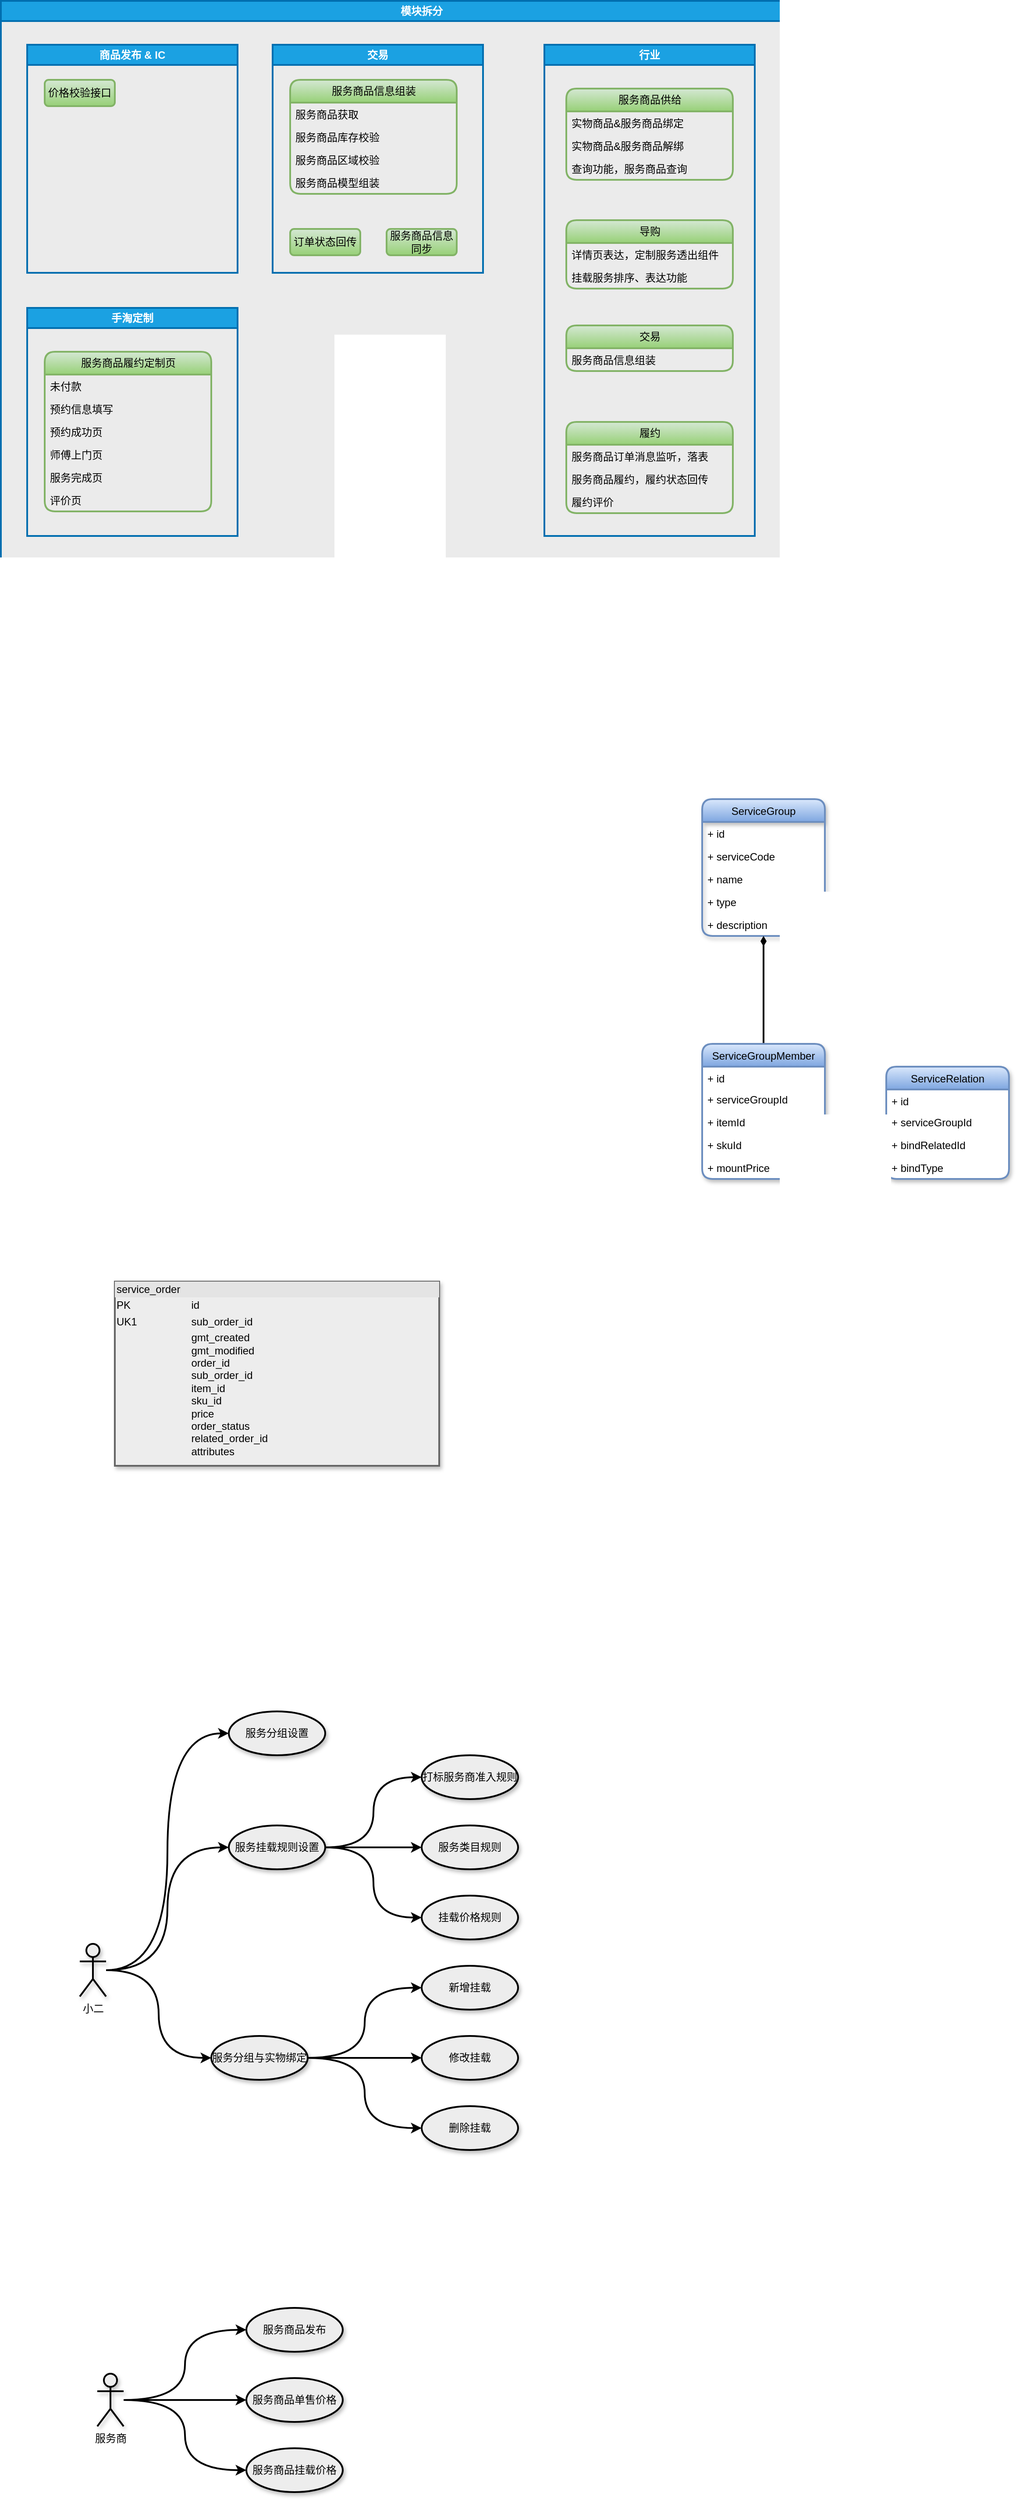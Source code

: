 <mxfile version="20.8.16" type="device"><diagram name="第 1 页" id="SeRjEghocYIVFVZNE0U9"><mxGraphModel dx="2060" dy="1200" grid="1" gridSize="10" guides="1" tooltips="1" connect="1" arrows="1" fold="1" page="1" pageScale="1" pageWidth="3500" pageHeight="5500" math="0" shadow="0"><root><mxCell id="0"/><mxCell id="1" parent="0"/><mxCell id="jtcm77as5nmBJ9ktpcVi-2" value="模块拆分" style="swimlane;whiteSpace=wrap;html=1;strokeWidth=2;fillColor=#1ba1e2;fontColor=#ffffff;strokeColor=#006EAF;swimlaneFillColor=#EBEBEB;" vertex="1" parent="1"><mxGeometry x="130" y="170" width="960" height="640" as="geometry"/></mxCell><mxCell id="jtcm77as5nmBJ9ktpcVi-4" value="商品发布 &amp;amp; IC" style="swimlane;whiteSpace=wrap;html=1;strokeWidth=2;fillColor=#1ba1e2;fontColor=#ffffff;strokeColor=#006EAF;" vertex="1" parent="jtcm77as5nmBJ9ktpcVi-2"><mxGeometry x="30" y="50" width="240" height="260" as="geometry"/></mxCell><mxCell id="jtcm77as5nmBJ9ktpcVi-12" value="价格校验接口" style="rounded=1;whiteSpace=wrap;html=1;strokeWidth=2;fillColor=#d5e8d4;gradientColor=#97d077;strokeColor=#82b366;" vertex="1" parent="jtcm77as5nmBJ9ktpcVi-4"><mxGeometry x="20" y="40" width="80" height="30" as="geometry"/></mxCell><mxCell id="jtcm77as5nmBJ9ktpcVi-6" value="手淘定制" style="swimlane;whiteSpace=wrap;html=1;strokeWidth=2;fillColor=#1ba1e2;fontColor=#ffffff;strokeColor=#006EAF;" vertex="1" parent="jtcm77as5nmBJ9ktpcVi-2"><mxGeometry x="30" y="350" width="240" height="260" as="geometry"/></mxCell><mxCell id="jtcm77as5nmBJ9ktpcVi-57" value="服务商品履约定制页" style="swimlane;fontStyle=0;childLayout=stackLayout;horizontal=1;startSize=26;fillColor=#d5e8d4;horizontalStack=0;resizeParent=1;resizeParentMax=0;resizeLast=0;collapsible=1;marginBottom=0;html=1;rounded=1;strokeWidth=2;gradientColor=#97d077;strokeColor=#82b366;" vertex="1" parent="jtcm77as5nmBJ9ktpcVi-6"><mxGeometry x="20" y="50" width="190" height="182" as="geometry"/></mxCell><mxCell id="jtcm77as5nmBJ9ktpcVi-58" value="未付款" style="text;strokeColor=none;fillColor=none;align=left;verticalAlign=top;spacingLeft=4;spacingRight=4;overflow=hidden;rotatable=0;points=[[0,0.5],[1,0.5]];portConstraint=eastwest;whiteSpace=wrap;html=1;" vertex="1" parent="jtcm77as5nmBJ9ktpcVi-57"><mxGeometry y="26" width="190" height="26" as="geometry"/></mxCell><mxCell id="jtcm77as5nmBJ9ktpcVi-59" value="预约信息填写" style="text;strokeColor=none;fillColor=none;align=left;verticalAlign=top;spacingLeft=4;spacingRight=4;overflow=hidden;rotatable=0;points=[[0,0.5],[1,0.5]];portConstraint=eastwest;whiteSpace=wrap;html=1;" vertex="1" parent="jtcm77as5nmBJ9ktpcVi-57"><mxGeometry y="52" width="190" height="26" as="geometry"/></mxCell><mxCell id="jtcm77as5nmBJ9ktpcVi-60" value="预约成功页" style="text;strokeColor=none;fillColor=none;align=left;verticalAlign=top;spacingLeft=4;spacingRight=4;overflow=hidden;rotatable=0;points=[[0,0.5],[1,0.5]];portConstraint=eastwest;whiteSpace=wrap;html=1;" vertex="1" parent="jtcm77as5nmBJ9ktpcVi-57"><mxGeometry y="78" width="190" height="26" as="geometry"/></mxCell><mxCell id="jtcm77as5nmBJ9ktpcVi-61" value="师傅上门页" style="text;strokeColor=none;fillColor=none;align=left;verticalAlign=top;spacingLeft=4;spacingRight=4;overflow=hidden;rotatable=0;points=[[0,0.5],[1,0.5]];portConstraint=eastwest;whiteSpace=wrap;html=1;" vertex="1" parent="jtcm77as5nmBJ9ktpcVi-57"><mxGeometry y="104" width="190" height="26" as="geometry"/></mxCell><mxCell id="jtcm77as5nmBJ9ktpcVi-62" value="服务完成页" style="text;strokeColor=none;fillColor=none;align=left;verticalAlign=top;spacingLeft=4;spacingRight=4;overflow=hidden;rotatable=0;points=[[0,0.5],[1,0.5]];portConstraint=eastwest;whiteSpace=wrap;html=1;" vertex="1" parent="jtcm77as5nmBJ9ktpcVi-57"><mxGeometry y="130" width="190" height="26" as="geometry"/></mxCell><mxCell id="jtcm77as5nmBJ9ktpcVi-63" value="评价页" style="text;strokeColor=none;fillColor=none;align=left;verticalAlign=top;spacingLeft=4;spacingRight=4;overflow=hidden;rotatable=0;points=[[0,0.5],[1,0.5]];portConstraint=eastwest;whiteSpace=wrap;html=1;" vertex="1" parent="jtcm77as5nmBJ9ktpcVi-57"><mxGeometry y="156" width="190" height="26" as="geometry"/></mxCell><mxCell id="jtcm77as5nmBJ9ktpcVi-7" value="交易" style="swimlane;whiteSpace=wrap;html=1;strokeWidth=2;fillColor=#1ba1e2;fontColor=#ffffff;strokeColor=#006EAF;" vertex="1" parent="jtcm77as5nmBJ9ktpcVi-2"><mxGeometry x="310" y="50" width="240" height="260" as="geometry"/></mxCell><mxCell id="jtcm77as5nmBJ9ktpcVi-26" value="订单状态回传" style="rounded=1;whiteSpace=wrap;html=1;strokeWidth=2;fillColor=#d5e8d4;gradientColor=#97d077;strokeColor=#82b366;" vertex="1" parent="jtcm77as5nmBJ9ktpcVi-7"><mxGeometry x="20" y="210" width="80" height="30" as="geometry"/></mxCell><mxCell id="jtcm77as5nmBJ9ktpcVi-27" value="服务商品信息组装" style="swimlane;fontStyle=0;childLayout=stackLayout;horizontal=1;startSize=26;fillColor=#d5e8d4;horizontalStack=0;resizeParent=1;resizeParentMax=0;resizeLast=0;collapsible=1;marginBottom=0;html=1;rounded=1;strokeWidth=2;gradientColor=#97d077;strokeColor=#82b366;" vertex="1" parent="jtcm77as5nmBJ9ktpcVi-7"><mxGeometry x="20" y="40" width="190" height="130" as="geometry"/></mxCell><mxCell id="jtcm77as5nmBJ9ktpcVi-28" value="服务商品获取" style="text;strokeColor=none;fillColor=none;align=left;verticalAlign=top;spacingLeft=4;spacingRight=4;overflow=hidden;rotatable=0;points=[[0,0.5],[1,0.5]];portConstraint=eastwest;whiteSpace=wrap;html=1;" vertex="1" parent="jtcm77as5nmBJ9ktpcVi-27"><mxGeometry y="26" width="190" height="26" as="geometry"/></mxCell><mxCell id="jtcm77as5nmBJ9ktpcVi-29" value="服务商品库存校验" style="text;strokeColor=none;fillColor=none;align=left;verticalAlign=top;spacingLeft=4;spacingRight=4;overflow=hidden;rotatable=0;points=[[0,0.5],[1,0.5]];portConstraint=eastwest;whiteSpace=wrap;html=1;" vertex="1" parent="jtcm77as5nmBJ9ktpcVi-27"><mxGeometry y="52" width="190" height="26" as="geometry"/></mxCell><mxCell id="jtcm77as5nmBJ9ktpcVi-30" value="服务商品区域校验" style="text;strokeColor=none;fillColor=none;align=left;verticalAlign=top;spacingLeft=4;spacingRight=4;overflow=hidden;rotatable=0;points=[[0,0.5],[1,0.5]];portConstraint=eastwest;whiteSpace=wrap;html=1;" vertex="1" parent="jtcm77as5nmBJ9ktpcVi-27"><mxGeometry y="78" width="190" height="26" as="geometry"/></mxCell><mxCell id="jtcm77as5nmBJ9ktpcVi-32" value="服务商品模型组装" style="text;strokeColor=none;fillColor=none;align=left;verticalAlign=top;spacingLeft=4;spacingRight=4;overflow=hidden;rotatable=0;points=[[0,0.5],[1,0.5]];portConstraint=eastwest;whiteSpace=wrap;html=1;" vertex="1" parent="jtcm77as5nmBJ9ktpcVi-27"><mxGeometry y="104" width="190" height="26" as="geometry"/></mxCell><mxCell id="jtcm77as5nmBJ9ktpcVi-56" value="服务商品信息同步" style="rounded=1;whiteSpace=wrap;html=1;strokeWidth=2;fillColor=#d5e8d4;gradientColor=#97d077;strokeColor=#82b366;" vertex="1" parent="jtcm77as5nmBJ9ktpcVi-7"><mxGeometry x="130" y="210" width="80" height="30" as="geometry"/></mxCell><mxCell id="jtcm77as5nmBJ9ktpcVi-34" value="行业" style="swimlane;whiteSpace=wrap;html=1;strokeWidth=2;fillColor=#1ba1e2;fontColor=#ffffff;strokeColor=#006EAF;" vertex="1" parent="jtcm77as5nmBJ9ktpcVi-2"><mxGeometry x="620" y="50" width="240" height="560" as="geometry"/></mxCell><mxCell id="jtcm77as5nmBJ9ktpcVi-40" value="服务商品供给" style="swimlane;fontStyle=0;childLayout=stackLayout;horizontal=1;startSize=26;fillColor=#d5e8d4;horizontalStack=0;resizeParent=1;resizeParentMax=0;resizeLast=0;collapsible=1;marginBottom=0;html=1;rounded=1;strokeWidth=2;gradientColor=#97d077;strokeColor=#82b366;" vertex="1" parent="jtcm77as5nmBJ9ktpcVi-34"><mxGeometry x="25" y="50" width="190" height="104" as="geometry"/></mxCell><mxCell id="jtcm77as5nmBJ9ktpcVi-41" value="实物商品&amp;amp;服务商品绑定" style="text;strokeColor=none;fillColor=none;align=left;verticalAlign=top;spacingLeft=4;spacingRight=4;overflow=hidden;rotatable=0;points=[[0,0.5],[1,0.5]];portConstraint=eastwest;whiteSpace=wrap;html=1;" vertex="1" parent="jtcm77as5nmBJ9ktpcVi-40"><mxGeometry y="26" width="190" height="26" as="geometry"/></mxCell><mxCell id="jtcm77as5nmBJ9ktpcVi-42" value="实物商品&amp;amp;服务商品解绑" style="text;strokeColor=none;fillColor=none;align=left;verticalAlign=top;spacingLeft=4;spacingRight=4;overflow=hidden;rotatable=0;points=[[0,0.5],[1,0.5]];portConstraint=eastwest;whiteSpace=wrap;html=1;" vertex="1" parent="jtcm77as5nmBJ9ktpcVi-40"><mxGeometry y="52" width="190" height="26" as="geometry"/></mxCell><mxCell id="jtcm77as5nmBJ9ktpcVi-43" value="查询功能，服务商品查询" style="text;strokeColor=none;fillColor=none;align=left;verticalAlign=top;spacingLeft=4;spacingRight=4;overflow=hidden;rotatable=0;points=[[0,0.5],[1,0.5]];portConstraint=eastwest;whiteSpace=wrap;html=1;" vertex="1" parent="jtcm77as5nmBJ9ktpcVi-40"><mxGeometry y="78" width="190" height="26" as="geometry"/></mxCell><mxCell id="jtcm77as5nmBJ9ktpcVi-45" value="履约" style="swimlane;fontStyle=0;childLayout=stackLayout;horizontal=1;startSize=26;fillColor=#d5e8d4;horizontalStack=0;resizeParent=1;resizeParentMax=0;resizeLast=0;collapsible=1;marginBottom=0;html=1;rounded=1;strokeWidth=2;gradientColor=#97d077;strokeColor=#82b366;" vertex="1" parent="jtcm77as5nmBJ9ktpcVi-34"><mxGeometry x="25" y="430" width="190" height="104" as="geometry"/></mxCell><mxCell id="jtcm77as5nmBJ9ktpcVi-46" value="服务商品订单消息监听，落表" style="text;strokeColor=none;fillColor=none;align=left;verticalAlign=top;spacingLeft=4;spacingRight=4;overflow=hidden;rotatable=0;points=[[0,0.5],[1,0.5]];portConstraint=eastwest;whiteSpace=wrap;html=1;" vertex="1" parent="jtcm77as5nmBJ9ktpcVi-45"><mxGeometry y="26" width="190" height="26" as="geometry"/></mxCell><mxCell id="jtcm77as5nmBJ9ktpcVi-47" value="服务商品履约，履约状态回传" style="text;strokeColor=none;fillColor=none;align=left;verticalAlign=top;spacingLeft=4;spacingRight=4;overflow=hidden;rotatable=0;points=[[0,0.5],[1,0.5]];portConstraint=eastwest;whiteSpace=wrap;html=1;" vertex="1" parent="jtcm77as5nmBJ9ktpcVi-45"><mxGeometry y="52" width="190" height="26" as="geometry"/></mxCell><mxCell id="jtcm77as5nmBJ9ktpcVi-48" value="履约评价" style="text;strokeColor=none;fillColor=none;align=left;verticalAlign=top;spacingLeft=4;spacingRight=4;overflow=hidden;rotatable=0;points=[[0,0.5],[1,0.5]];portConstraint=eastwest;whiteSpace=wrap;html=1;" vertex="1" parent="jtcm77as5nmBJ9ktpcVi-45"><mxGeometry y="78" width="190" height="26" as="geometry"/></mxCell><mxCell id="jtcm77as5nmBJ9ktpcVi-49" value="导购" style="swimlane;fontStyle=0;childLayout=stackLayout;horizontal=1;startSize=26;fillColor=#d5e8d4;horizontalStack=0;resizeParent=1;resizeParentMax=0;resizeLast=0;collapsible=1;marginBottom=0;html=1;rounded=1;strokeWidth=2;gradientColor=#97d077;strokeColor=#82b366;" vertex="1" parent="jtcm77as5nmBJ9ktpcVi-34"><mxGeometry x="25" y="200" width="190" height="78" as="geometry"/></mxCell><mxCell id="jtcm77as5nmBJ9ktpcVi-50" value="详情页表达，定制服务透出组件" style="text;strokeColor=none;fillColor=none;align=left;verticalAlign=top;spacingLeft=4;spacingRight=4;overflow=hidden;rotatable=0;points=[[0,0.5],[1,0.5]];portConstraint=eastwest;whiteSpace=wrap;html=1;" vertex="1" parent="jtcm77as5nmBJ9ktpcVi-49"><mxGeometry y="26" width="190" height="26" as="geometry"/></mxCell><mxCell id="jtcm77as5nmBJ9ktpcVi-51" value="挂载服务排序、表达功能" style="text;strokeColor=none;fillColor=none;align=left;verticalAlign=top;spacingLeft=4;spacingRight=4;overflow=hidden;rotatable=0;points=[[0,0.5],[1,0.5]];portConstraint=eastwest;whiteSpace=wrap;html=1;" vertex="1" parent="jtcm77as5nmBJ9ktpcVi-49"><mxGeometry y="52" width="190" height="26" as="geometry"/></mxCell><mxCell id="jtcm77as5nmBJ9ktpcVi-53" value="交易" style="swimlane;fontStyle=0;childLayout=stackLayout;horizontal=1;startSize=26;fillColor=#d5e8d4;horizontalStack=0;resizeParent=1;resizeParentMax=0;resizeLast=0;collapsible=1;marginBottom=0;html=1;rounded=1;strokeWidth=2;gradientColor=#97d077;strokeColor=#82b366;" vertex="1" parent="jtcm77as5nmBJ9ktpcVi-34"><mxGeometry x="25" y="320" width="190" height="52" as="geometry"/></mxCell><mxCell id="jtcm77as5nmBJ9ktpcVi-54" value="服务商品信息组装" style="text;strokeColor=none;fillColor=none;align=left;verticalAlign=top;spacingLeft=4;spacingRight=4;overflow=hidden;rotatable=0;points=[[0,0.5],[1,0.5]];portConstraint=eastwest;whiteSpace=wrap;html=1;" vertex="1" parent="jtcm77as5nmBJ9ktpcVi-53"><mxGeometry y="26" width="190" height="26" as="geometry"/></mxCell><mxCell id="jtcm77as5nmBJ9ktpcVi-69" value="ServiceGroup" style="swimlane;fontStyle=0;childLayout=stackLayout;horizontal=1;startSize=26;fillColor=#dae8fc;horizontalStack=0;resizeParent=1;resizeParentMax=0;resizeLast=0;collapsible=1;marginBottom=0;rounded=1;shadow=1;strokeWidth=2;gradientColor=#7ea6e0;strokeColor=#6c8ebf;" vertex="1" parent="1"><mxGeometry x="930" y="1080" width="140" height="156" as="geometry"/></mxCell><mxCell id="jtcm77as5nmBJ9ktpcVi-71" value="+ id" style="text;strokeColor=none;fillColor=none;align=left;verticalAlign=top;spacingLeft=4;spacingRight=4;overflow=hidden;rotatable=0;points=[[0,0.5],[1,0.5]];portConstraint=eastwest;" vertex="1" parent="jtcm77as5nmBJ9ktpcVi-69"><mxGeometry y="26" width="140" height="26" as="geometry"/></mxCell><mxCell id="jtcm77as5nmBJ9ktpcVi-72" value="+ serviceCode" style="text;strokeColor=none;fillColor=none;align=left;verticalAlign=top;spacingLeft=4;spacingRight=4;overflow=hidden;rotatable=0;points=[[0,0.5],[1,0.5]];portConstraint=eastwest;" vertex="1" parent="jtcm77as5nmBJ9ktpcVi-69"><mxGeometry y="52" width="140" height="26" as="geometry"/></mxCell><mxCell id="jtcm77as5nmBJ9ktpcVi-73" value="+ name" style="text;strokeColor=none;fillColor=none;align=left;verticalAlign=top;spacingLeft=4;spacingRight=4;overflow=hidden;rotatable=0;points=[[0,0.5],[1,0.5]];portConstraint=eastwest;" vertex="1" parent="jtcm77as5nmBJ9ktpcVi-69"><mxGeometry y="78" width="140" height="26" as="geometry"/></mxCell><mxCell id="jtcm77as5nmBJ9ktpcVi-75" value="+ type" style="text;strokeColor=none;fillColor=none;align=left;verticalAlign=top;spacingLeft=4;spacingRight=4;overflow=hidden;rotatable=0;points=[[0,0.5],[1,0.5]];portConstraint=eastwest;" vertex="1" parent="jtcm77as5nmBJ9ktpcVi-69"><mxGeometry y="104" width="140" height="26" as="geometry"/></mxCell><mxCell id="jtcm77as5nmBJ9ktpcVi-74" value="+ description" style="text;strokeColor=none;fillColor=none;align=left;verticalAlign=top;spacingLeft=4;spacingRight=4;overflow=hidden;rotatable=0;points=[[0,0.5],[1,0.5]];portConstraint=eastwest;" vertex="1" parent="jtcm77as5nmBJ9ktpcVi-69"><mxGeometry y="130" width="140" height="26" as="geometry"/></mxCell><mxCell id="jtcm77as5nmBJ9ktpcVi-96" style="edgeStyle=orthogonalEdgeStyle;rounded=0;orthogonalLoop=1;jettySize=auto;html=1;strokeWidth=2;endArrow=diamondThin;endFill=1;" edge="1" parent="1" source="jtcm77as5nmBJ9ktpcVi-76" target="jtcm77as5nmBJ9ktpcVi-69"><mxGeometry relative="1" as="geometry"><mxPoint x="1000" y="1218" as="targetPoint"/></mxGeometry></mxCell><mxCell id="jtcm77as5nmBJ9ktpcVi-76" value="ServiceGroupMember" style="swimlane;fontStyle=0;childLayout=stackLayout;horizontal=1;startSize=26;fillColor=#dae8fc;horizontalStack=0;resizeParent=1;resizeParentMax=0;resizeLast=0;collapsible=1;marginBottom=0;rounded=1;shadow=1;strokeWidth=2;gradientColor=#7ea6e0;strokeColor=#6c8ebf;swimlaneFillColor=default;" vertex="1" parent="1"><mxGeometry x="930" y="1359" width="140" height="154" as="geometry"/></mxCell><mxCell id="jtcm77as5nmBJ9ktpcVi-77" value="+ id" style="text;strokeColor=none;fillColor=none;align=left;verticalAlign=top;spacingLeft=4;spacingRight=4;overflow=hidden;rotatable=0;points=[[0,0.5],[1,0.5]];portConstraint=eastwest;" vertex="1" parent="jtcm77as5nmBJ9ktpcVi-76"><mxGeometry y="26" width="140" height="24" as="geometry"/></mxCell><mxCell id="jtcm77as5nmBJ9ktpcVi-78" value="+ serviceGroupId" style="text;strokeColor=none;fillColor=none;align=left;verticalAlign=top;spacingLeft=4;spacingRight=4;overflow=hidden;rotatable=0;points=[[0,0.5],[1,0.5]];portConstraint=eastwest;" vertex="1" parent="jtcm77as5nmBJ9ktpcVi-76"><mxGeometry y="50" width="140" height="26" as="geometry"/></mxCell><mxCell id="jtcm77as5nmBJ9ktpcVi-79" value="+ itemId" style="text;strokeColor=none;fillColor=none;align=left;verticalAlign=top;spacingLeft=4;spacingRight=4;overflow=hidden;rotatable=0;points=[[0,0.5],[1,0.5]];portConstraint=eastwest;" vertex="1" parent="jtcm77as5nmBJ9ktpcVi-76"><mxGeometry y="76" width="140" height="26" as="geometry"/></mxCell><mxCell id="jtcm77as5nmBJ9ktpcVi-80" value="+ skuId" style="text;strokeColor=none;fillColor=none;align=left;verticalAlign=top;spacingLeft=4;spacingRight=4;overflow=hidden;rotatable=0;points=[[0,0.5],[1,0.5]];portConstraint=eastwest;" vertex="1" parent="jtcm77as5nmBJ9ktpcVi-76"><mxGeometry y="102" width="140" height="26" as="geometry"/></mxCell><mxCell id="jtcm77as5nmBJ9ktpcVi-144" value="+ mountPrice" style="text;strokeColor=none;fillColor=none;align=left;verticalAlign=top;spacingLeft=4;spacingRight=4;overflow=hidden;rotatable=0;points=[[0,0.5],[1,0.5]];portConstraint=eastwest;" vertex="1" parent="jtcm77as5nmBJ9ktpcVi-76"><mxGeometry y="128" width="140" height="26" as="geometry"/></mxCell><mxCell id="jtcm77as5nmBJ9ktpcVi-98" value="&lt;div style=&quot;box-sizing:border-box;width:100%;background:#e4e4e4;padding:2px;&quot;&gt;service_order&lt;/div&gt;&lt;table style=&quot;width:100%;font-size:1em;&quot; cellpadding=&quot;2&quot; cellspacing=&quot;0&quot;&gt;&lt;tbody&gt;&lt;tr&gt;&lt;td&gt;PK&lt;/td&gt;&lt;td&gt;id&lt;/td&gt;&lt;/tr&gt;&lt;tr&gt;&lt;td&gt;UK1&lt;/td&gt;&lt;td&gt;sub_order_id&lt;/td&gt;&lt;/tr&gt;&lt;tr&gt;&lt;td&gt;&lt;/td&gt;&lt;td&gt;gmt_created&lt;br&gt;gmt_modified&lt;br&gt;order_id&lt;br&gt;sub_order_id&lt;br&gt;item_id&lt;br&gt;sku_id&lt;br&gt;price&lt;br&gt;order_status&lt;br&gt;related_order_id&lt;br&gt;attributes&lt;br&gt;&lt;br&gt;&lt;br&gt;&lt;/td&gt;&lt;/tr&gt;&lt;/tbody&gt;&lt;/table&gt;" style="verticalAlign=top;align=left;overflow=fill;html=1;rounded=0;shadow=1;strokeWidth=2;fillColor=#EDEDED;gradientColor=none;strokeColor=#666666;" vertex="1" parent="1"><mxGeometry x="260" y="1630" width="370" height="210" as="geometry"/></mxCell><mxCell id="jtcm77as5nmBJ9ktpcVi-111" style="edgeStyle=orthogonalEdgeStyle;curved=1;rounded=0;orthogonalLoop=1;jettySize=auto;html=1;entryX=0;entryY=0.5;entryDx=0;entryDy=0;strokeWidth=2;endArrow=classic;endFill=1;" edge="1" parent="1" source="jtcm77as5nmBJ9ktpcVi-99" target="jtcm77as5nmBJ9ktpcVi-108"><mxGeometry relative="1" as="geometry"/></mxCell><mxCell id="jtcm77as5nmBJ9ktpcVi-125" style="edgeStyle=orthogonalEdgeStyle;curved=1;rounded=0;orthogonalLoop=1;jettySize=auto;html=1;entryX=0;entryY=0.5;entryDx=0;entryDy=0;strokeWidth=2;endArrow=classic;endFill=1;" edge="1" parent="1" source="jtcm77as5nmBJ9ktpcVi-99" target="jtcm77as5nmBJ9ktpcVi-119"><mxGeometry relative="1" as="geometry"/></mxCell><mxCell id="jtcm77as5nmBJ9ktpcVi-138" style="edgeStyle=orthogonalEdgeStyle;curved=1;rounded=0;orthogonalLoop=1;jettySize=auto;html=1;entryX=0;entryY=0.5;entryDx=0;entryDy=0;strokeWidth=2;endArrow=classic;endFill=1;" edge="1" parent="1" source="jtcm77as5nmBJ9ktpcVi-99" target="jtcm77as5nmBJ9ktpcVi-134"><mxGeometry relative="1" as="geometry"/></mxCell><mxCell id="jtcm77as5nmBJ9ktpcVi-99" value="小二" style="shape=umlActor;verticalLabelPosition=bottom;verticalAlign=top;html=1;rounded=0;shadow=1;strokeWidth=2;fillColor=#EDEDED;gradientColor=none;" vertex="1" parent="1"><mxGeometry x="220" y="2385" width="30" height="60" as="geometry"/></mxCell><mxCell id="jtcm77as5nmBJ9ktpcVi-105" style="edgeStyle=orthogonalEdgeStyle;rounded=0;orthogonalLoop=1;jettySize=auto;html=1;entryX=0;entryY=0.5;entryDx=0;entryDy=0;strokeWidth=2;endArrow=classic;endFill=1;curved=1;" edge="1" parent="1" source="jtcm77as5nmBJ9ktpcVi-102" target="jtcm77as5nmBJ9ktpcVi-104"><mxGeometry relative="1" as="geometry"/></mxCell><mxCell id="jtcm77as5nmBJ9ktpcVi-127" style="edgeStyle=orthogonalEdgeStyle;curved=1;rounded=0;orthogonalLoop=1;jettySize=auto;html=1;entryX=0;entryY=0.5;entryDx=0;entryDy=0;strokeWidth=2;endArrow=classic;endFill=1;" edge="1" parent="1" source="jtcm77as5nmBJ9ktpcVi-102" target="jtcm77as5nmBJ9ktpcVi-126"><mxGeometry relative="1" as="geometry"/></mxCell><mxCell id="jtcm77as5nmBJ9ktpcVi-129" style="edgeStyle=orthogonalEdgeStyle;curved=1;rounded=0;orthogonalLoop=1;jettySize=auto;html=1;entryX=0;entryY=0.5;entryDx=0;entryDy=0;strokeWidth=2;endArrow=classic;endFill=1;" edge="1" parent="1" source="jtcm77as5nmBJ9ktpcVi-102" target="jtcm77as5nmBJ9ktpcVi-128"><mxGeometry relative="1" as="geometry"/></mxCell><mxCell id="jtcm77as5nmBJ9ktpcVi-102" value="服务商" style="shape=umlActor;verticalLabelPosition=bottom;verticalAlign=top;html=1;rounded=0;shadow=1;strokeWidth=2;fillColor=#EDEDED;gradientColor=none;" vertex="1" parent="1"><mxGeometry x="240" y="2875" width="30" height="60" as="geometry"/></mxCell><mxCell id="jtcm77as5nmBJ9ktpcVi-104" value="服务商品发布" style="ellipse;whiteSpace=wrap;html=1;rounded=0;shadow=1;strokeWidth=2;fillColor=#EDEDED;gradientColor=none;" vertex="1" parent="1"><mxGeometry x="410" y="2800" width="110" height="50" as="geometry"/></mxCell><mxCell id="jtcm77as5nmBJ9ktpcVi-123" style="edgeStyle=orthogonalEdgeStyle;curved=1;rounded=0;orthogonalLoop=1;jettySize=auto;html=1;entryX=0;entryY=0.5;entryDx=0;entryDy=0;strokeWidth=2;endArrow=classic;endFill=1;" edge="1" parent="1" source="jtcm77as5nmBJ9ktpcVi-108" target="jtcm77as5nmBJ9ktpcVi-120"><mxGeometry relative="1" as="geometry"/></mxCell><mxCell id="jtcm77as5nmBJ9ktpcVi-124" style="edgeStyle=orthogonalEdgeStyle;curved=1;rounded=0;orthogonalLoop=1;jettySize=auto;html=1;entryX=0;entryY=0.5;entryDx=0;entryDy=0;strokeWidth=2;endArrow=classic;endFill=1;" edge="1" parent="1" source="jtcm77as5nmBJ9ktpcVi-108" target="jtcm77as5nmBJ9ktpcVi-121"><mxGeometry relative="1" as="geometry"/></mxCell><mxCell id="jtcm77as5nmBJ9ktpcVi-131" style="edgeStyle=orthogonalEdgeStyle;curved=1;rounded=0;orthogonalLoop=1;jettySize=auto;html=1;entryX=0;entryY=0.5;entryDx=0;entryDy=0;strokeWidth=2;endArrow=classic;endFill=1;" edge="1" parent="1" source="jtcm77as5nmBJ9ktpcVi-108" target="jtcm77as5nmBJ9ktpcVi-130"><mxGeometry relative="1" as="geometry"/></mxCell><mxCell id="jtcm77as5nmBJ9ktpcVi-108" value="服务挂载规则设置" style="ellipse;whiteSpace=wrap;html=1;rounded=0;shadow=1;strokeWidth=2;fillColor=#EDEDED;gradientColor=none;" vertex="1" parent="1"><mxGeometry x="390" y="2250" width="110" height="50" as="geometry"/></mxCell><mxCell id="jtcm77as5nmBJ9ktpcVi-109" value="修改挂载" style="ellipse;whiteSpace=wrap;html=1;rounded=0;shadow=1;strokeWidth=2;fillColor=#EDEDED;gradientColor=none;" vertex="1" parent="1"><mxGeometry x="610" y="2490" width="110" height="50" as="geometry"/></mxCell><mxCell id="jtcm77as5nmBJ9ktpcVi-110" value="删除挂载" style="ellipse;whiteSpace=wrap;html=1;rounded=0;shadow=1;strokeWidth=2;fillColor=#EDEDED;gradientColor=none;" vertex="1" parent="1"><mxGeometry x="610" y="2570" width="110" height="50" as="geometry"/></mxCell><mxCell id="jtcm77as5nmBJ9ktpcVi-119" value="服务分组设置" style="ellipse;whiteSpace=wrap;html=1;rounded=0;shadow=1;strokeWidth=2;fillColor=#EDEDED;gradientColor=none;" vertex="1" parent="1"><mxGeometry x="390" y="2120" width="110" height="50" as="geometry"/></mxCell><mxCell id="jtcm77as5nmBJ9ktpcVi-120" value="打标服务商准入规则" style="ellipse;whiteSpace=wrap;html=1;rounded=0;shadow=1;strokeWidth=2;fillColor=#EDEDED;gradientColor=none;" vertex="1" parent="1"><mxGeometry x="610" y="2170" width="110" height="50" as="geometry"/></mxCell><mxCell id="jtcm77as5nmBJ9ktpcVi-121" value="服务类目规则" style="ellipse;whiteSpace=wrap;html=1;rounded=0;shadow=1;strokeWidth=2;fillColor=#EDEDED;gradientColor=none;" vertex="1" parent="1"><mxGeometry x="610" y="2250" width="110" height="50" as="geometry"/></mxCell><mxCell id="jtcm77as5nmBJ9ktpcVi-126" value="服务商品单售价格" style="ellipse;whiteSpace=wrap;html=1;rounded=0;shadow=1;strokeWidth=2;fillColor=#EDEDED;gradientColor=none;" vertex="1" parent="1"><mxGeometry x="410" y="2880" width="110" height="50" as="geometry"/></mxCell><mxCell id="jtcm77as5nmBJ9ktpcVi-128" value="服务商品挂载价格" style="ellipse;whiteSpace=wrap;html=1;rounded=0;shadow=1;strokeWidth=2;fillColor=#EDEDED;gradientColor=none;" vertex="1" parent="1"><mxGeometry x="410" y="2960" width="110" height="50" as="geometry"/></mxCell><mxCell id="jtcm77as5nmBJ9ktpcVi-130" value="挂载价格规则" style="ellipse;whiteSpace=wrap;html=1;rounded=0;shadow=1;strokeWidth=2;fillColor=#EDEDED;gradientColor=none;" vertex="1" parent="1"><mxGeometry x="610" y="2330" width="110" height="50" as="geometry"/></mxCell><mxCell id="jtcm77as5nmBJ9ktpcVi-132" value="新增挂载" style="ellipse;whiteSpace=wrap;html=1;rounded=0;shadow=1;strokeWidth=2;fillColor=#EDEDED;gradientColor=none;" vertex="1" parent="1"><mxGeometry x="610" y="2410" width="110" height="50" as="geometry"/></mxCell><mxCell id="jtcm77as5nmBJ9ktpcVi-135" style="edgeStyle=orthogonalEdgeStyle;curved=1;rounded=0;orthogonalLoop=1;jettySize=auto;html=1;entryX=0;entryY=0.5;entryDx=0;entryDy=0;strokeWidth=2;endArrow=classic;endFill=1;" edge="1" parent="1" source="jtcm77as5nmBJ9ktpcVi-134" target="jtcm77as5nmBJ9ktpcVi-132"><mxGeometry relative="1" as="geometry"/></mxCell><mxCell id="jtcm77as5nmBJ9ktpcVi-136" style="edgeStyle=orthogonalEdgeStyle;curved=1;rounded=0;orthogonalLoop=1;jettySize=auto;html=1;entryX=0;entryY=0.5;entryDx=0;entryDy=0;strokeWidth=2;endArrow=classic;endFill=1;" edge="1" parent="1" source="jtcm77as5nmBJ9ktpcVi-134" target="jtcm77as5nmBJ9ktpcVi-109"><mxGeometry relative="1" as="geometry"/></mxCell><mxCell id="jtcm77as5nmBJ9ktpcVi-137" style="edgeStyle=orthogonalEdgeStyle;curved=1;rounded=0;orthogonalLoop=1;jettySize=auto;html=1;entryX=0;entryY=0.5;entryDx=0;entryDy=0;strokeWidth=2;endArrow=classic;endFill=1;" edge="1" parent="1" source="jtcm77as5nmBJ9ktpcVi-134" target="jtcm77as5nmBJ9ktpcVi-110"><mxGeometry relative="1" as="geometry"/></mxCell><mxCell id="jtcm77as5nmBJ9ktpcVi-134" value="服务分组与实物绑定" style="ellipse;whiteSpace=wrap;html=1;rounded=0;shadow=1;strokeWidth=2;fillColor=#EDEDED;gradientColor=none;" vertex="1" parent="1"><mxGeometry x="370" y="2490" width="110" height="50" as="geometry"/></mxCell><mxCell id="jtcm77as5nmBJ9ktpcVi-139" value="ServiceRelation" style="swimlane;fontStyle=0;childLayout=stackLayout;horizontal=1;startSize=26;fillColor=#dae8fc;horizontalStack=0;resizeParent=1;resizeParentMax=0;resizeLast=0;collapsible=1;marginBottom=0;rounded=1;shadow=1;strokeWidth=2;gradientColor=#7ea6e0;strokeColor=#6c8ebf;swimlaneFillColor=default;" vertex="1" parent="1"><mxGeometry x="1140" y="1385" width="140" height="128" as="geometry"/></mxCell><mxCell id="jtcm77as5nmBJ9ktpcVi-140" value="+ id" style="text;strokeColor=none;fillColor=none;align=left;verticalAlign=top;spacingLeft=4;spacingRight=4;overflow=hidden;rotatable=0;points=[[0,0.5],[1,0.5]];portConstraint=eastwest;" vertex="1" parent="jtcm77as5nmBJ9ktpcVi-139"><mxGeometry y="26" width="140" height="24" as="geometry"/></mxCell><mxCell id="jtcm77as5nmBJ9ktpcVi-141" value="+ serviceGroupId" style="text;strokeColor=none;fillColor=none;align=left;verticalAlign=top;spacingLeft=4;spacingRight=4;overflow=hidden;rotatable=0;points=[[0,0.5],[1,0.5]];portConstraint=eastwest;" vertex="1" parent="jtcm77as5nmBJ9ktpcVi-139"><mxGeometry y="50" width="140" height="26" as="geometry"/></mxCell><mxCell id="jtcm77as5nmBJ9ktpcVi-142" value="+ bindRelatedId" style="text;strokeColor=none;fillColor=none;align=left;verticalAlign=top;spacingLeft=4;spacingRight=4;overflow=hidden;rotatable=0;points=[[0,0.5],[1,0.5]];portConstraint=eastwest;" vertex="1" parent="jtcm77as5nmBJ9ktpcVi-139"><mxGeometry y="76" width="140" height="26" as="geometry"/></mxCell><mxCell id="jtcm77as5nmBJ9ktpcVi-145" value="+ bindType" style="text;strokeColor=none;fillColor=none;align=left;verticalAlign=top;spacingLeft=4;spacingRight=4;overflow=hidden;rotatable=0;points=[[0,0.5],[1,0.5]];portConstraint=eastwest;" vertex="1" parent="jtcm77as5nmBJ9ktpcVi-139"><mxGeometry y="102" width="140" height="26" as="geometry"/></mxCell></root></mxGraphModel></diagram></mxfile>